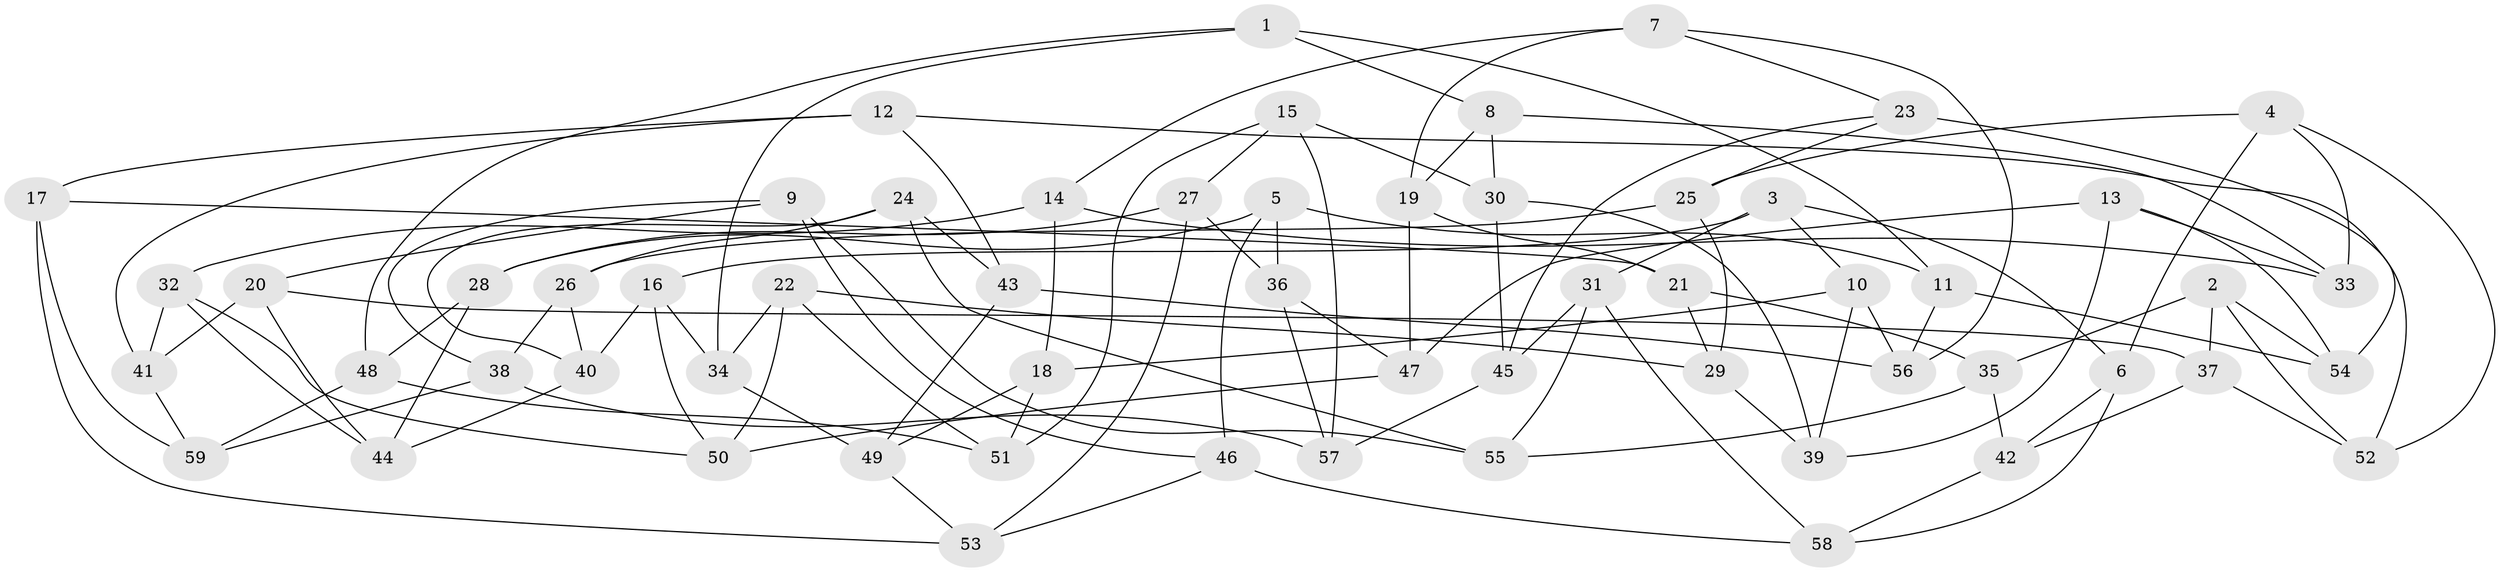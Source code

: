 // Generated by graph-tools (version 1.1) at 2025/02/03/09/25 03:02:54]
// undirected, 59 vertices, 118 edges
graph export_dot {
graph [start="1"]
  node [color=gray90,style=filled];
  1;
  2;
  3;
  4;
  5;
  6;
  7;
  8;
  9;
  10;
  11;
  12;
  13;
  14;
  15;
  16;
  17;
  18;
  19;
  20;
  21;
  22;
  23;
  24;
  25;
  26;
  27;
  28;
  29;
  30;
  31;
  32;
  33;
  34;
  35;
  36;
  37;
  38;
  39;
  40;
  41;
  42;
  43;
  44;
  45;
  46;
  47;
  48;
  49;
  50;
  51;
  52;
  53;
  54;
  55;
  56;
  57;
  58;
  59;
  1 -- 48;
  1 -- 34;
  1 -- 11;
  1 -- 8;
  2 -- 35;
  2 -- 54;
  2 -- 37;
  2 -- 52;
  3 -- 16;
  3 -- 31;
  3 -- 10;
  3 -- 6;
  4 -- 33;
  4 -- 25;
  4 -- 6;
  4 -- 52;
  5 -- 28;
  5 -- 36;
  5 -- 11;
  5 -- 46;
  6 -- 42;
  6 -- 58;
  7 -- 19;
  7 -- 56;
  7 -- 23;
  7 -- 14;
  8 -- 30;
  8 -- 19;
  8 -- 33;
  9 -- 20;
  9 -- 46;
  9 -- 55;
  9 -- 38;
  10 -- 39;
  10 -- 18;
  10 -- 56;
  11 -- 56;
  11 -- 54;
  12 -- 17;
  12 -- 52;
  12 -- 41;
  12 -- 43;
  13 -- 47;
  13 -- 33;
  13 -- 54;
  13 -- 39;
  14 -- 32;
  14 -- 33;
  14 -- 18;
  15 -- 51;
  15 -- 27;
  15 -- 57;
  15 -- 30;
  16 -- 50;
  16 -- 40;
  16 -- 34;
  17 -- 21;
  17 -- 53;
  17 -- 59;
  18 -- 49;
  18 -- 51;
  19 -- 21;
  19 -- 47;
  20 -- 37;
  20 -- 41;
  20 -- 44;
  21 -- 35;
  21 -- 29;
  22 -- 34;
  22 -- 51;
  22 -- 29;
  22 -- 50;
  23 -- 45;
  23 -- 54;
  23 -- 25;
  24 -- 26;
  24 -- 55;
  24 -- 43;
  24 -- 40;
  25 -- 29;
  25 -- 26;
  26 -- 38;
  26 -- 40;
  27 -- 36;
  27 -- 28;
  27 -- 53;
  28 -- 44;
  28 -- 48;
  29 -- 39;
  30 -- 45;
  30 -- 39;
  31 -- 58;
  31 -- 45;
  31 -- 55;
  32 -- 41;
  32 -- 44;
  32 -- 50;
  34 -- 49;
  35 -- 55;
  35 -- 42;
  36 -- 57;
  36 -- 47;
  37 -- 52;
  37 -- 42;
  38 -- 59;
  38 -- 57;
  40 -- 44;
  41 -- 59;
  42 -- 58;
  43 -- 49;
  43 -- 56;
  45 -- 57;
  46 -- 58;
  46 -- 53;
  47 -- 50;
  48 -- 51;
  48 -- 59;
  49 -- 53;
}
